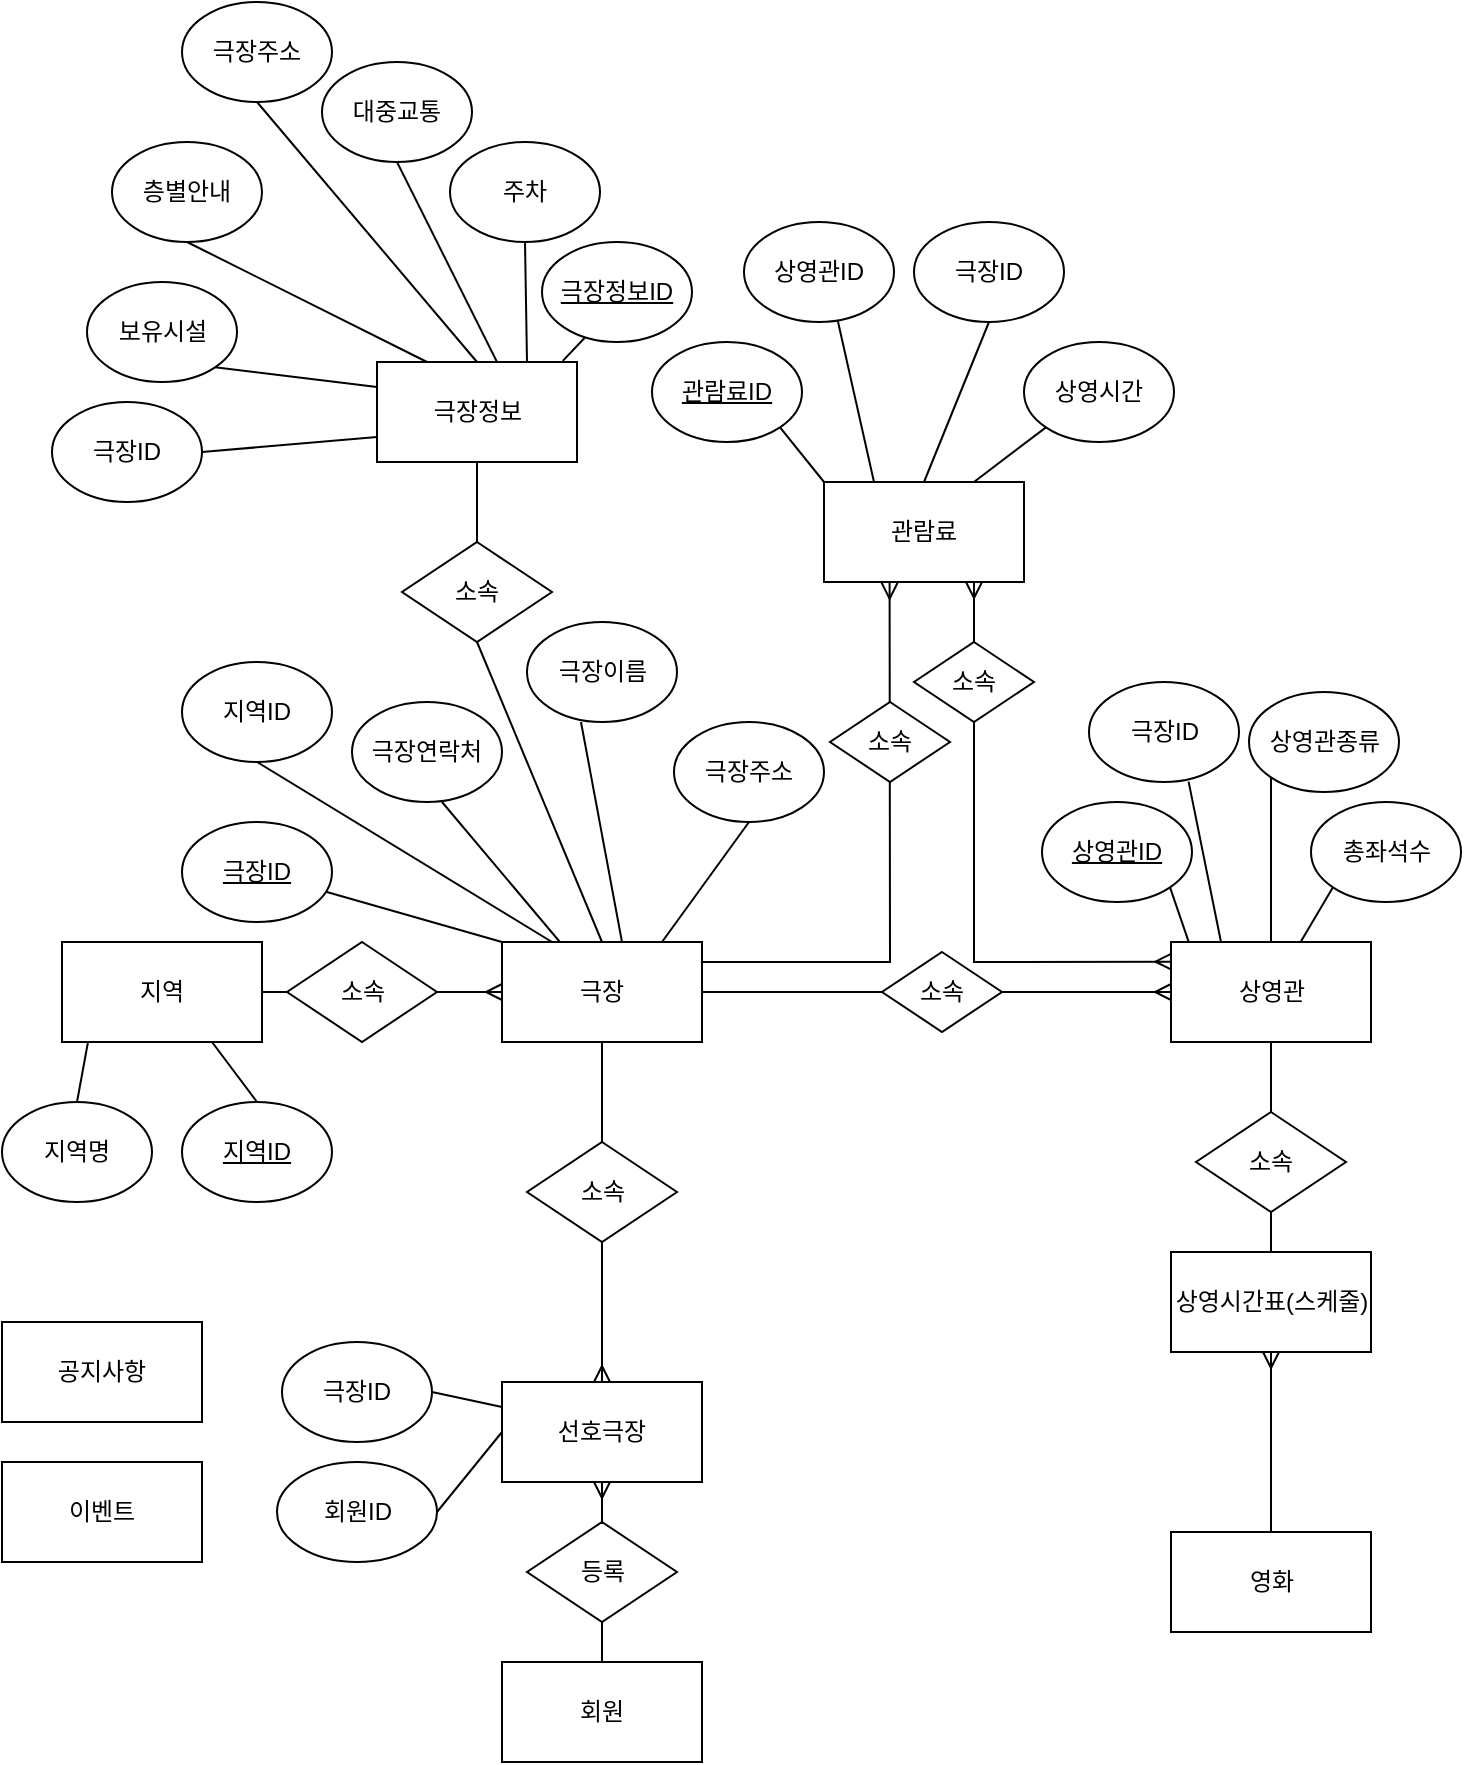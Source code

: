 <mxfile version="28.2.8">
  <diagram name="페이지-1" id="7HsodUJglYPeHYmBNsSo">
    <mxGraphModel dx="601" dy="1858" grid="1" gridSize="10" guides="1" tooltips="1" connect="1" arrows="1" fold="1" page="1" pageScale="1" pageWidth="827" pageHeight="1169" math="0" shadow="0">
      <root>
        <mxCell id="0" />
        <mxCell id="1" parent="0" />
        <mxCell id="Ll5Iqspy58yFIxL4SHq4-14" value="" style="edgeStyle=orthogonalEdgeStyle;rounded=0;orthogonalLoop=1;jettySize=auto;html=1;endArrow=ERmany;endFill=0;" edge="1" parent="1" source="Ll5Iqspy58yFIxL4SHq4-1" target="Ll5Iqspy58yFIxL4SHq4-9">
          <mxGeometry relative="1" as="geometry" />
        </mxCell>
        <mxCell id="Ll5Iqspy58yFIxL4SHq4-16" value="" style="edgeStyle=orthogonalEdgeStyle;rounded=0;orthogonalLoop=1;jettySize=auto;html=1;endArrow=ERmany;endFill=0;" edge="1" parent="1" source="Ll5Iqspy58yFIxL4SHq4-1" target="Ll5Iqspy58yFIxL4SHq4-5">
          <mxGeometry relative="1" as="geometry" />
        </mxCell>
        <mxCell id="Ll5Iqspy58yFIxL4SHq4-17" value="" style="edgeStyle=orthogonalEdgeStyle;rounded=0;orthogonalLoop=1;jettySize=auto;html=1;entryX=1;entryY=0.5;entryDx=0;entryDy=0;endArrow=none;endFill=0;startArrow=ERmany;startFill=0;" edge="1" parent="1" source="Ll5Iqspy58yFIxL4SHq4-1" target="Ll5Iqspy58yFIxL4SHq4-4">
          <mxGeometry relative="1" as="geometry" />
        </mxCell>
        <mxCell id="Ll5Iqspy58yFIxL4SHq4-1" value="극장" style="rounded=0;whiteSpace=wrap;html=1;" vertex="1" parent="1">
          <mxGeometry x="290" y="230" width="100" height="50" as="geometry" />
        </mxCell>
        <mxCell id="Ll5Iqspy58yFIxL4SHq4-2" value="영화" style="rounded=0;whiteSpace=wrap;html=1;" vertex="1" parent="1">
          <mxGeometry x="624.5" y="525" width="100" height="50" as="geometry" />
        </mxCell>
        <mxCell id="Ll5Iqspy58yFIxL4SHq4-3" value="회원" style="rounded=0;whiteSpace=wrap;html=1;" vertex="1" parent="1">
          <mxGeometry x="290" y="590" width="100" height="50" as="geometry" />
        </mxCell>
        <mxCell id="Ll5Iqspy58yFIxL4SHq4-4" value="지역" style="rounded=0;whiteSpace=wrap;html=1;" vertex="1" parent="1">
          <mxGeometry x="70" y="230" width="100" height="50" as="geometry" />
        </mxCell>
        <mxCell id="Ll5Iqspy58yFIxL4SHq4-19" value="" style="edgeStyle=orthogonalEdgeStyle;rounded=0;orthogonalLoop=1;jettySize=auto;html=1;endArrow=none;endFill=0;" edge="1" parent="1" source="Ll5Iqspy58yFIxL4SHq4-5" target="Ll5Iqspy58yFIxL4SHq4-10">
          <mxGeometry relative="1" as="geometry" />
        </mxCell>
        <mxCell id="Ll5Iqspy58yFIxL4SHq4-5" value="상영관" style="rounded=0;whiteSpace=wrap;html=1;" vertex="1" parent="1">
          <mxGeometry x="624.5" y="230" width="100" height="50" as="geometry" />
        </mxCell>
        <mxCell id="Ll5Iqspy58yFIxL4SHq4-7" value="이벤트" style="rounded=0;whiteSpace=wrap;html=1;" vertex="1" parent="1">
          <mxGeometry x="40" y="490" width="100" height="50" as="geometry" />
        </mxCell>
        <mxCell id="Ll5Iqspy58yFIxL4SHq4-8" value="공지사항" style="rounded=0;whiteSpace=wrap;html=1;" vertex="1" parent="1">
          <mxGeometry x="40" y="420" width="100" height="50" as="geometry" />
        </mxCell>
        <mxCell id="Ll5Iqspy58yFIxL4SHq4-22" value="" style="edgeStyle=orthogonalEdgeStyle;rounded=0;orthogonalLoop=1;jettySize=auto;html=1;endArrow=none;endFill=0;startArrow=none;startFill=0;" edge="1" parent="1" source="Ll5Iqspy58yFIxL4SHq4-25" target="Ll5Iqspy58yFIxL4SHq4-3">
          <mxGeometry relative="1" as="geometry" />
        </mxCell>
        <mxCell id="Ll5Iqspy58yFIxL4SHq4-9" value="선호극장" style="rounded=0;whiteSpace=wrap;html=1;" vertex="1" parent="1">
          <mxGeometry x="290" y="450" width="100" height="50" as="geometry" />
        </mxCell>
        <mxCell id="Ll5Iqspy58yFIxL4SHq4-20" value="" style="edgeStyle=orthogonalEdgeStyle;rounded=0;orthogonalLoop=1;jettySize=auto;html=1;endArrow=none;endFill=0;startArrow=ERmany;startFill=0;" edge="1" parent="1" source="Ll5Iqspy58yFIxL4SHq4-10" target="Ll5Iqspy58yFIxL4SHq4-2">
          <mxGeometry relative="1" as="geometry" />
        </mxCell>
        <mxCell id="Ll5Iqspy58yFIxL4SHq4-10" value="상영시간표(스케줄)" style="rounded=0;whiteSpace=wrap;html=1;" vertex="1" parent="1">
          <mxGeometry x="624.5" y="385" width="100" height="50" as="geometry" />
        </mxCell>
        <mxCell id="Ll5Iqspy58yFIxL4SHq4-26" value="" style="edgeStyle=orthogonalEdgeStyle;rounded=0;orthogonalLoop=1;jettySize=auto;html=1;endArrow=none;endFill=0;startArrow=ERmany;startFill=0;" edge="1" parent="1" source="Ll5Iqspy58yFIxL4SHq4-9" target="Ll5Iqspy58yFIxL4SHq4-25">
          <mxGeometry relative="1" as="geometry">
            <mxPoint x="340" y="500" as="sourcePoint" />
            <mxPoint x="340" y="590" as="targetPoint" />
          </mxGeometry>
        </mxCell>
        <mxCell id="Ll5Iqspy58yFIxL4SHq4-25" value="등록" style="rhombus;whiteSpace=wrap;html=1;" vertex="1" parent="1">
          <mxGeometry x="302.5" y="520" width="75" height="50" as="geometry" />
        </mxCell>
        <mxCell id="Ll5Iqspy58yFIxL4SHq4-27" value="소속" style="rhombus;whiteSpace=wrap;html=1;" vertex="1" parent="1">
          <mxGeometry x="302.5" y="330" width="75" height="50" as="geometry" />
        </mxCell>
        <mxCell id="Ll5Iqspy58yFIxL4SHq4-29" value="&lt;u&gt;지역ID&lt;/u&gt;" style="ellipse;whiteSpace=wrap;html=1;" vertex="1" parent="1">
          <mxGeometry x="130" y="310" width="75" height="50" as="geometry" />
        </mxCell>
        <mxCell id="Ll5Iqspy58yFIxL4SHq4-30" value="지역명" style="ellipse;whiteSpace=wrap;html=1;" vertex="1" parent="1">
          <mxGeometry x="40" y="310" width="75" height="50" as="geometry" />
        </mxCell>
        <mxCell id="Ll5Iqspy58yFIxL4SHq4-36" value="" style="endArrow=none;html=1;rounded=0;exitX=0.5;exitY=0;exitDx=0;exitDy=0;" edge="1" parent="1" source="Ll5Iqspy58yFIxL4SHq4-30">
          <mxGeometry width="50" height="50" relative="1" as="geometry">
            <mxPoint x="310" y="330" as="sourcePoint" />
            <mxPoint x="83" y="280" as="targetPoint" />
          </mxGeometry>
        </mxCell>
        <mxCell id="Ll5Iqspy58yFIxL4SHq4-37" value="" style="endArrow=none;html=1;rounded=0;exitX=0.75;exitY=1;exitDx=0;exitDy=0;entryX=0.5;entryY=0;entryDx=0;entryDy=0;" edge="1" parent="1" source="Ll5Iqspy58yFIxL4SHq4-4" target="Ll5Iqspy58yFIxL4SHq4-29">
          <mxGeometry width="50" height="50" relative="1" as="geometry">
            <mxPoint x="310" y="330" as="sourcePoint" />
            <mxPoint x="360" y="280" as="targetPoint" />
          </mxGeometry>
        </mxCell>
        <mxCell id="Ll5Iqspy58yFIxL4SHq4-38" value="&lt;u&gt;극장ID&lt;/u&gt;" style="ellipse;whiteSpace=wrap;html=1;" vertex="1" parent="1">
          <mxGeometry x="130" y="170" width="75" height="50" as="geometry" />
        </mxCell>
        <mxCell id="Ll5Iqspy58yFIxL4SHq4-39" value="지역ID" style="ellipse;whiteSpace=wrap;html=1;" vertex="1" parent="1">
          <mxGeometry x="130" y="90" width="75" height="50" as="geometry" />
        </mxCell>
        <mxCell id="Ll5Iqspy58yFIxL4SHq4-40" value="극장이름" style="ellipse;whiteSpace=wrap;html=1;" vertex="1" parent="1">
          <mxGeometry x="302.5" y="70" width="75" height="50" as="geometry" />
        </mxCell>
        <mxCell id="Ll5Iqspy58yFIxL4SHq4-41" value="극장연락처" style="ellipse;whiteSpace=wrap;html=1;" vertex="1" parent="1">
          <mxGeometry x="215" y="110" width="75" height="50" as="geometry" />
        </mxCell>
        <mxCell id="Ll5Iqspy58yFIxL4SHq4-44" value="극장주소" style="ellipse;whiteSpace=wrap;html=1;" vertex="1" parent="1">
          <mxGeometry x="376" y="120" width="75" height="50" as="geometry" />
        </mxCell>
        <mxCell id="Ll5Iqspy58yFIxL4SHq4-46" value="" style="endArrow=none;html=1;rounded=0;exitX=0.25;exitY=0;exitDx=0;exitDy=0;entryX=0.5;entryY=1;entryDx=0;entryDy=0;" edge="1" parent="1" source="Ll5Iqspy58yFIxL4SHq4-1" target="Ll5Iqspy58yFIxL4SHq4-39">
          <mxGeometry width="50" height="50" relative="1" as="geometry">
            <mxPoint x="290" y="310" as="sourcePoint" />
            <mxPoint x="270" y="130" as="targetPoint" />
          </mxGeometry>
        </mxCell>
        <mxCell id="Ll5Iqspy58yFIxL4SHq4-47" value="" style="endArrow=none;html=1;rounded=0;exitX=0;exitY=0;exitDx=0;exitDy=0;" edge="1" parent="1" source="Ll5Iqspy58yFIxL4SHq4-1" target="Ll5Iqspy58yFIxL4SHq4-38">
          <mxGeometry width="50" height="50" relative="1" as="geometry">
            <mxPoint x="290" y="310" as="sourcePoint" />
            <mxPoint x="340" y="260" as="targetPoint" />
          </mxGeometry>
        </mxCell>
        <mxCell id="Ll5Iqspy58yFIxL4SHq4-48" value="" style="endArrow=none;html=1;rounded=0;entryX=0.6;entryY=1;entryDx=0;entryDy=0;entryPerimeter=0;" edge="1" parent="1" source="Ll5Iqspy58yFIxL4SHq4-1" target="Ll5Iqspy58yFIxL4SHq4-41">
          <mxGeometry width="50" height="50" relative="1" as="geometry">
            <mxPoint x="290" y="310" as="sourcePoint" />
            <mxPoint x="340" y="260" as="targetPoint" />
          </mxGeometry>
        </mxCell>
        <mxCell id="Ll5Iqspy58yFIxL4SHq4-49" value="" style="endArrow=none;html=1;rounded=0;entryX=0.36;entryY=1;entryDx=0;entryDy=0;entryPerimeter=0;exitX=0.6;exitY=0;exitDx=0;exitDy=0;exitPerimeter=0;" edge="1" parent="1" source="Ll5Iqspy58yFIxL4SHq4-1" target="Ll5Iqspy58yFIxL4SHq4-40">
          <mxGeometry width="50" height="50" relative="1" as="geometry">
            <mxPoint x="290" y="310" as="sourcePoint" />
            <mxPoint x="340" y="260" as="targetPoint" />
          </mxGeometry>
        </mxCell>
        <mxCell id="Ll5Iqspy58yFIxL4SHq4-50" value="" style="endArrow=none;html=1;rounded=0;entryX=0.5;entryY=1;entryDx=0;entryDy=0;exitX=0.8;exitY=0;exitDx=0;exitDy=0;exitPerimeter=0;" edge="1" parent="1" source="Ll5Iqspy58yFIxL4SHq4-1" target="Ll5Iqspy58yFIxL4SHq4-44">
          <mxGeometry width="50" height="50" relative="1" as="geometry">
            <mxPoint x="290" y="310" as="sourcePoint" />
            <mxPoint x="340" y="260" as="targetPoint" />
          </mxGeometry>
        </mxCell>
        <mxCell id="Ll5Iqspy58yFIxL4SHq4-51" value="&lt;u&gt;상영관ID&lt;/u&gt;" style="ellipse;whiteSpace=wrap;html=1;" vertex="1" parent="1">
          <mxGeometry x="560" y="160" width="75" height="50" as="geometry" />
        </mxCell>
        <mxCell id="Ll5Iqspy58yFIxL4SHq4-52" value="극장ID" style="ellipse;whiteSpace=wrap;html=1;" vertex="1" parent="1">
          <mxGeometry x="583.5" y="100" width="75" height="50" as="geometry" />
        </mxCell>
        <mxCell id="Ll5Iqspy58yFIxL4SHq4-53" value="상영관종류" style="ellipse;whiteSpace=wrap;html=1;" vertex="1" parent="1">
          <mxGeometry x="663.5" y="105" width="75" height="50" as="geometry" />
        </mxCell>
        <mxCell id="Ll5Iqspy58yFIxL4SHq4-54" value="총좌석수" style="ellipse;whiteSpace=wrap;html=1;" vertex="1" parent="1">
          <mxGeometry x="694.5" y="160" width="75" height="50" as="geometry" />
        </mxCell>
        <mxCell id="Ll5Iqspy58yFIxL4SHq4-56" value="" style="endArrow=none;html=1;rounded=0;entryX=1;entryY=1;entryDx=0;entryDy=0;exitX=0.088;exitY=-0.004;exitDx=0;exitDy=0;exitPerimeter=0;" edge="1" parent="1" source="Ll5Iqspy58yFIxL4SHq4-5" target="Ll5Iqspy58yFIxL4SHq4-51">
          <mxGeometry width="50" height="50" relative="1" as="geometry">
            <mxPoint x="680" y="310" as="sourcePoint" />
            <mxPoint x="730" y="260" as="targetPoint" />
          </mxGeometry>
        </mxCell>
        <mxCell id="Ll5Iqspy58yFIxL4SHq4-57" value="" style="endArrow=none;html=1;rounded=0;exitX=0.25;exitY=0;exitDx=0;exitDy=0;entryX=0.664;entryY=0.996;entryDx=0;entryDy=0;entryPerimeter=0;" edge="1" parent="1" source="Ll5Iqspy58yFIxL4SHq4-5" target="Ll5Iqspy58yFIxL4SHq4-52">
          <mxGeometry width="50" height="50" relative="1" as="geometry">
            <mxPoint x="680" y="310" as="sourcePoint" />
            <mxPoint x="570" y="160" as="targetPoint" />
          </mxGeometry>
        </mxCell>
        <mxCell id="Ll5Iqspy58yFIxL4SHq4-58" value="" style="endArrow=none;html=1;rounded=0;entryX=0;entryY=1;entryDx=0;entryDy=0;exitX=0.5;exitY=0;exitDx=0;exitDy=0;" edge="1" parent="1" source="Ll5Iqspy58yFIxL4SHq4-5" target="Ll5Iqspy58yFIxL4SHq4-53">
          <mxGeometry width="50" height="50" relative="1" as="geometry">
            <mxPoint x="680" y="310" as="sourcePoint" />
            <mxPoint x="730" y="260" as="targetPoint" />
          </mxGeometry>
        </mxCell>
        <mxCell id="Ll5Iqspy58yFIxL4SHq4-59" value="" style="endArrow=none;html=1;rounded=0;entryX=0;entryY=1;entryDx=0;entryDy=0;" edge="1" parent="1" source="Ll5Iqspy58yFIxL4SHq4-5" target="Ll5Iqspy58yFIxL4SHq4-54">
          <mxGeometry width="50" height="50" relative="1" as="geometry">
            <mxPoint x="680" y="310" as="sourcePoint" />
            <mxPoint x="730" y="260" as="targetPoint" />
          </mxGeometry>
        </mxCell>
        <mxCell id="Ll5Iqspy58yFIxL4SHq4-65" value="회원ID" style="ellipse;whiteSpace=wrap;html=1;" vertex="1" parent="1">
          <mxGeometry x="177.5" y="490" width="80" height="50" as="geometry" />
        </mxCell>
        <mxCell id="Ll5Iqspy58yFIxL4SHq4-66" value="극장ID" style="ellipse;whiteSpace=wrap;html=1;" vertex="1" parent="1">
          <mxGeometry x="180" y="430" width="75" height="50" as="geometry" />
        </mxCell>
        <mxCell id="Ll5Iqspy58yFIxL4SHq4-67" value="" style="endArrow=none;html=1;rounded=0;exitX=1;exitY=0.5;exitDx=0;exitDy=0;entryX=0;entryY=0.25;entryDx=0;entryDy=0;" edge="1" parent="1" source="Ll5Iqspy58yFIxL4SHq4-66" target="Ll5Iqspy58yFIxL4SHq4-9">
          <mxGeometry width="50" height="50" relative="1" as="geometry">
            <mxPoint x="270" y="430" as="sourcePoint" />
            <mxPoint x="320" y="380" as="targetPoint" />
          </mxGeometry>
        </mxCell>
        <mxCell id="Ll5Iqspy58yFIxL4SHq4-68" value="" style="endArrow=none;html=1;rounded=0;exitX=1;exitY=0.5;exitDx=0;exitDy=0;entryX=0;entryY=0.5;entryDx=0;entryDy=0;" edge="1" parent="1" source="Ll5Iqspy58yFIxL4SHq4-65" target="Ll5Iqspy58yFIxL4SHq4-9">
          <mxGeometry width="50" height="50" relative="1" as="geometry">
            <mxPoint x="270" y="430" as="sourcePoint" />
            <mxPoint x="320" y="380" as="targetPoint" />
          </mxGeometry>
        </mxCell>
        <mxCell id="Ll5Iqspy58yFIxL4SHq4-76" value="소속" style="rhombus;whiteSpace=wrap;html=1;" vertex="1" parent="1">
          <mxGeometry x="182.5" y="230" width="75" height="50" as="geometry" />
        </mxCell>
        <mxCell id="Ll5Iqspy58yFIxL4SHq4-77" value="소속" style="rhombus;whiteSpace=wrap;html=1;" vertex="1" parent="1">
          <mxGeometry x="480" y="235" width="60" height="40" as="geometry" />
        </mxCell>
        <mxCell id="Ll5Iqspy58yFIxL4SHq4-78" value="소속" style="rhombus;whiteSpace=wrap;html=1;" vertex="1" parent="1">
          <mxGeometry x="637" y="315" width="75" height="50" as="geometry" />
        </mxCell>
        <mxCell id="Ll5Iqspy58yFIxL4SHq4-85" value="관람료" style="rounded=0;whiteSpace=wrap;html=1;" vertex="1" parent="1">
          <mxGeometry x="451" width="100" height="50" as="geometry" />
        </mxCell>
        <mxCell id="Ll5Iqspy58yFIxL4SHq4-86" value="상영관ID" style="ellipse;whiteSpace=wrap;html=1;" vertex="1" parent="1">
          <mxGeometry x="411" y="-130" width="75" height="50" as="geometry" />
        </mxCell>
        <mxCell id="Ll5Iqspy58yFIxL4SHq4-87" value="극장ID" style="ellipse;whiteSpace=wrap;html=1;" vertex="1" parent="1">
          <mxGeometry x="496" y="-130" width="75" height="50" as="geometry" />
        </mxCell>
        <mxCell id="Ll5Iqspy58yFIxL4SHq4-88" value="&lt;u&gt;관람료ID&lt;/u&gt;" style="ellipse;whiteSpace=wrap;html=1;" vertex="1" parent="1">
          <mxGeometry x="365" y="-70" width="75" height="50" as="geometry" />
        </mxCell>
        <mxCell id="Ll5Iqspy58yFIxL4SHq4-89" value="상영시간" style="ellipse;whiteSpace=wrap;html=1;" vertex="1" parent="1">
          <mxGeometry x="551" y="-70" width="75" height="50" as="geometry" />
        </mxCell>
        <mxCell id="Ll5Iqspy58yFIxL4SHq4-98" value="" style="endArrow=ERmany;html=1;rounded=0;entryX=0.328;entryY=1.028;entryDx=0;entryDy=0;entryPerimeter=0;endFill=0;" edge="1" parent="1">
          <mxGeometry width="50" height="50" relative="1" as="geometry">
            <mxPoint x="390" y="240" as="sourcePoint" />
            <mxPoint x="483.8" y="50.4" as="targetPoint" />
            <Array as="points">
              <mxPoint x="484" y="240" />
            </Array>
          </mxGeometry>
        </mxCell>
        <mxCell id="Ll5Iqspy58yFIxL4SHq4-99" value="" style="endArrow=ERmany;html=1;rounded=0;entryX=0.75;entryY=1;entryDx=0;entryDy=0;exitX=0.002;exitY=0.197;exitDx=0;exitDy=0;startArrow=ERmany;startFill=0;endFill=0;exitPerimeter=0;" edge="1" parent="1" source="Ll5Iqspy58yFIxL4SHq4-5">
          <mxGeometry width="50" height="50" relative="1" as="geometry">
            <mxPoint x="624.5" y="242.5" as="sourcePoint" />
            <mxPoint x="526.0" y="50.0" as="targetPoint" />
            <Array as="points">
              <mxPoint x="526" y="240" />
            </Array>
          </mxGeometry>
        </mxCell>
        <mxCell id="Ll5Iqspy58yFIxL4SHq4-100" value="" style="endArrow=none;html=1;rounded=0;entryX=1;entryY=1;entryDx=0;entryDy=0;exitX=0;exitY=0;exitDx=0;exitDy=0;" edge="1" parent="1" source="Ll5Iqspy58yFIxL4SHq4-85" target="Ll5Iqspy58yFIxL4SHq4-88">
          <mxGeometry width="50" height="50" relative="1" as="geometry">
            <mxPoint x="420" y="60" as="sourcePoint" />
            <mxPoint x="470" y="10" as="targetPoint" />
          </mxGeometry>
        </mxCell>
        <mxCell id="Ll5Iqspy58yFIxL4SHq4-101" value="" style="endArrow=none;html=1;rounded=0;entryX=0.626;entryY=0.993;entryDx=0;entryDy=0;entryPerimeter=0;exitX=0.25;exitY=0;exitDx=0;exitDy=0;" edge="1" parent="1" source="Ll5Iqspy58yFIxL4SHq4-85" target="Ll5Iqspy58yFIxL4SHq4-86">
          <mxGeometry width="50" height="50" relative="1" as="geometry">
            <mxPoint x="420" y="60" as="sourcePoint" />
            <mxPoint x="470" y="10" as="targetPoint" />
          </mxGeometry>
        </mxCell>
        <mxCell id="Ll5Iqspy58yFIxL4SHq4-102" value="" style="endArrow=none;html=1;rounded=0;entryX=0.5;entryY=1;entryDx=0;entryDy=0;exitX=0.5;exitY=0;exitDx=0;exitDy=0;" edge="1" parent="1" source="Ll5Iqspy58yFIxL4SHq4-85" target="Ll5Iqspy58yFIxL4SHq4-87">
          <mxGeometry width="50" height="50" relative="1" as="geometry">
            <mxPoint x="420" y="60" as="sourcePoint" />
            <mxPoint x="470" y="10" as="targetPoint" />
          </mxGeometry>
        </mxCell>
        <mxCell id="Ll5Iqspy58yFIxL4SHq4-103" value="" style="endArrow=none;html=1;rounded=0;entryX=0;entryY=1;entryDx=0;entryDy=0;exitX=0.75;exitY=0;exitDx=0;exitDy=0;" edge="1" parent="1" source="Ll5Iqspy58yFIxL4SHq4-85" target="Ll5Iqspy58yFIxL4SHq4-89">
          <mxGeometry width="50" height="50" relative="1" as="geometry">
            <mxPoint x="420" y="60" as="sourcePoint" />
            <mxPoint x="470" y="10" as="targetPoint" />
          </mxGeometry>
        </mxCell>
        <mxCell id="Ll5Iqspy58yFIxL4SHq4-104" value="극장정보" style="rounded=0;whiteSpace=wrap;html=1;" vertex="1" parent="1">
          <mxGeometry x="227.5" y="-60" width="100" height="50" as="geometry" />
        </mxCell>
        <mxCell id="Ll5Iqspy58yFIxL4SHq4-106" value="보유시설" style="ellipse;whiteSpace=wrap;html=1;" vertex="1" parent="1">
          <mxGeometry x="82.5" y="-100" width="75" height="50" as="geometry" />
        </mxCell>
        <mxCell id="Ll5Iqspy58yFIxL4SHq4-107" value="층별안내" style="ellipse;whiteSpace=wrap;html=1;" vertex="1" parent="1">
          <mxGeometry x="95" y="-170" width="75" height="50" as="geometry" />
        </mxCell>
        <mxCell id="Ll5Iqspy58yFIxL4SHq4-108" value="극장주소" style="ellipse;whiteSpace=wrap;html=1;" vertex="1" parent="1">
          <mxGeometry x="130" y="-240" width="75" height="50" as="geometry" />
        </mxCell>
        <mxCell id="Ll5Iqspy58yFIxL4SHq4-109" value="주차" style="ellipse;whiteSpace=wrap;html=1;" vertex="1" parent="1">
          <mxGeometry x="264" y="-170" width="75" height="50" as="geometry" />
        </mxCell>
        <mxCell id="Ll5Iqspy58yFIxL4SHq4-110" value="" style="endArrow=none;html=1;rounded=0;entryX=0.5;entryY=1;entryDx=0;entryDy=0;exitX=0.5;exitY=0;exitDx=0;exitDy=0;" edge="1" parent="1" source="Ll5Iqspy58yFIxL4SHq4-121" target="Ll5Iqspy58yFIxL4SHq4-104">
          <mxGeometry width="50" height="50" relative="1" as="geometry">
            <mxPoint x="370" y="100" as="sourcePoint" />
            <mxPoint x="420" y="50" as="targetPoint" />
          </mxGeometry>
        </mxCell>
        <mxCell id="Ll5Iqspy58yFIxL4SHq4-111" value="" style="endArrow=none;html=1;rounded=0;entryX=1;entryY=1;entryDx=0;entryDy=0;exitX=0;exitY=0.25;exitDx=0;exitDy=0;" edge="1" parent="1" source="Ll5Iqspy58yFIxL4SHq4-104" target="Ll5Iqspy58yFIxL4SHq4-106">
          <mxGeometry width="50" height="50" relative="1" as="geometry">
            <mxPoint x="320" y="60" as="sourcePoint" />
            <mxPoint x="370" y="10" as="targetPoint" />
          </mxGeometry>
        </mxCell>
        <mxCell id="Ll5Iqspy58yFIxL4SHq4-112" value="" style="endArrow=none;html=1;rounded=0;entryX=0.5;entryY=1;entryDx=0;entryDy=0;exitX=0.25;exitY=0;exitDx=0;exitDy=0;" edge="1" parent="1" source="Ll5Iqspy58yFIxL4SHq4-104" target="Ll5Iqspy58yFIxL4SHq4-107">
          <mxGeometry width="50" height="50" relative="1" as="geometry">
            <mxPoint x="290" y="-90" as="sourcePoint" />
            <mxPoint x="340" y="-140" as="targetPoint" />
          </mxGeometry>
        </mxCell>
        <mxCell id="Ll5Iqspy58yFIxL4SHq4-113" value="" style="endArrow=none;html=1;rounded=0;entryX=0.5;entryY=1;entryDx=0;entryDy=0;exitX=0.5;exitY=0;exitDx=0;exitDy=0;" edge="1" parent="1" source="Ll5Iqspy58yFIxL4SHq4-104" target="Ll5Iqspy58yFIxL4SHq4-108">
          <mxGeometry width="50" height="50" relative="1" as="geometry">
            <mxPoint x="290" y="-90" as="sourcePoint" />
            <mxPoint x="340" y="-140" as="targetPoint" />
          </mxGeometry>
        </mxCell>
        <mxCell id="Ll5Iqspy58yFIxL4SHq4-114" value="" style="endArrow=none;html=1;rounded=0;exitX=0.75;exitY=0;exitDx=0;exitDy=0;entryX=0.5;entryY=1;entryDx=0;entryDy=0;" edge="1" parent="1" source="Ll5Iqspy58yFIxL4SHq4-104" target="Ll5Iqspy58yFIxL4SHq4-109">
          <mxGeometry width="50" height="50" relative="1" as="geometry">
            <mxPoint x="290" y="-90" as="sourcePoint" />
            <mxPoint x="340" y="-140" as="targetPoint" />
          </mxGeometry>
        </mxCell>
        <mxCell id="Ll5Iqspy58yFIxL4SHq4-115" value="극장ID" style="ellipse;whiteSpace=wrap;html=1;" vertex="1" parent="1">
          <mxGeometry x="65" y="-40" width="75" height="50" as="geometry" />
        </mxCell>
        <mxCell id="Ll5Iqspy58yFIxL4SHq4-116" value="" style="endArrow=none;html=1;rounded=0;entryX=1;entryY=0.5;entryDx=0;entryDy=0;exitX=0;exitY=0.75;exitDx=0;exitDy=0;" edge="1" parent="1" source="Ll5Iqspy58yFIxL4SHq4-104" target="Ll5Iqspy58yFIxL4SHq4-115">
          <mxGeometry width="50" height="50" relative="1" as="geometry">
            <mxPoint x="320" y="70" as="sourcePoint" />
            <mxPoint x="370" y="20" as="targetPoint" />
          </mxGeometry>
        </mxCell>
        <mxCell id="Ll5Iqspy58yFIxL4SHq4-117" value="&lt;u&gt;극장정보ID&lt;/u&gt;" style="ellipse;whiteSpace=wrap;html=1;" vertex="1" parent="1">
          <mxGeometry x="310" y="-120" width="75" height="50" as="geometry" />
        </mxCell>
        <mxCell id="Ll5Iqspy58yFIxL4SHq4-118" value="" style="endArrow=none;html=1;rounded=0;exitX=0.929;exitY=-0.011;exitDx=0;exitDy=0;exitPerimeter=0;entryX=0.285;entryY=0.958;entryDx=0;entryDy=0;entryPerimeter=0;" edge="1" parent="1" source="Ll5Iqspy58yFIxL4SHq4-104" target="Ll5Iqspy58yFIxL4SHq4-117">
          <mxGeometry width="50" height="50" relative="1" as="geometry">
            <mxPoint x="350" y="-30" as="sourcePoint" />
            <mxPoint x="400" y="-80" as="targetPoint" />
          </mxGeometry>
        </mxCell>
        <mxCell id="Ll5Iqspy58yFIxL4SHq4-119" value="대중교통" style="ellipse;whiteSpace=wrap;html=1;" vertex="1" parent="1">
          <mxGeometry x="200" y="-210" width="75" height="50" as="geometry" />
        </mxCell>
        <mxCell id="Ll5Iqspy58yFIxL4SHq4-120" value="" style="endArrow=none;html=1;rounded=0;entryX=0.5;entryY=1;entryDx=0;entryDy=0;exitX=0.6;exitY=0;exitDx=0;exitDy=0;exitPerimeter=0;" edge="1" parent="1" source="Ll5Iqspy58yFIxL4SHq4-104" target="Ll5Iqspy58yFIxL4SHq4-119">
          <mxGeometry width="50" height="50" relative="1" as="geometry">
            <mxPoint x="360" y="40" as="sourcePoint" />
            <mxPoint x="410" y="-10" as="targetPoint" />
          </mxGeometry>
        </mxCell>
        <mxCell id="Ll5Iqspy58yFIxL4SHq4-122" value="" style="endArrow=none;html=1;rounded=0;entryX=0.5;entryY=1;entryDx=0;entryDy=0;exitX=0.5;exitY=0;exitDx=0;exitDy=0;" edge="1" parent="1" source="Ll5Iqspy58yFIxL4SHq4-1" target="Ll5Iqspy58yFIxL4SHq4-121">
          <mxGeometry width="50" height="50" relative="1" as="geometry">
            <mxPoint x="340" y="230" as="sourcePoint" />
            <mxPoint x="240" y="10" as="targetPoint" />
          </mxGeometry>
        </mxCell>
        <mxCell id="Ll5Iqspy58yFIxL4SHq4-121" value="소속" style="rhombus;whiteSpace=wrap;html=1;" vertex="1" parent="1">
          <mxGeometry x="240" y="30" width="75" height="50" as="geometry" />
        </mxCell>
        <mxCell id="Ll5Iqspy58yFIxL4SHq4-123" value="소속" style="rhombus;whiteSpace=wrap;html=1;" vertex="1" parent="1">
          <mxGeometry x="496" y="80" width="60" height="40" as="geometry" />
        </mxCell>
        <mxCell id="Ll5Iqspy58yFIxL4SHq4-128" value="소속" style="rhombus;whiteSpace=wrap;html=1;" vertex="1" parent="1">
          <mxGeometry x="454" y="110" width="60" height="40" as="geometry" />
        </mxCell>
      </root>
    </mxGraphModel>
  </diagram>
</mxfile>
